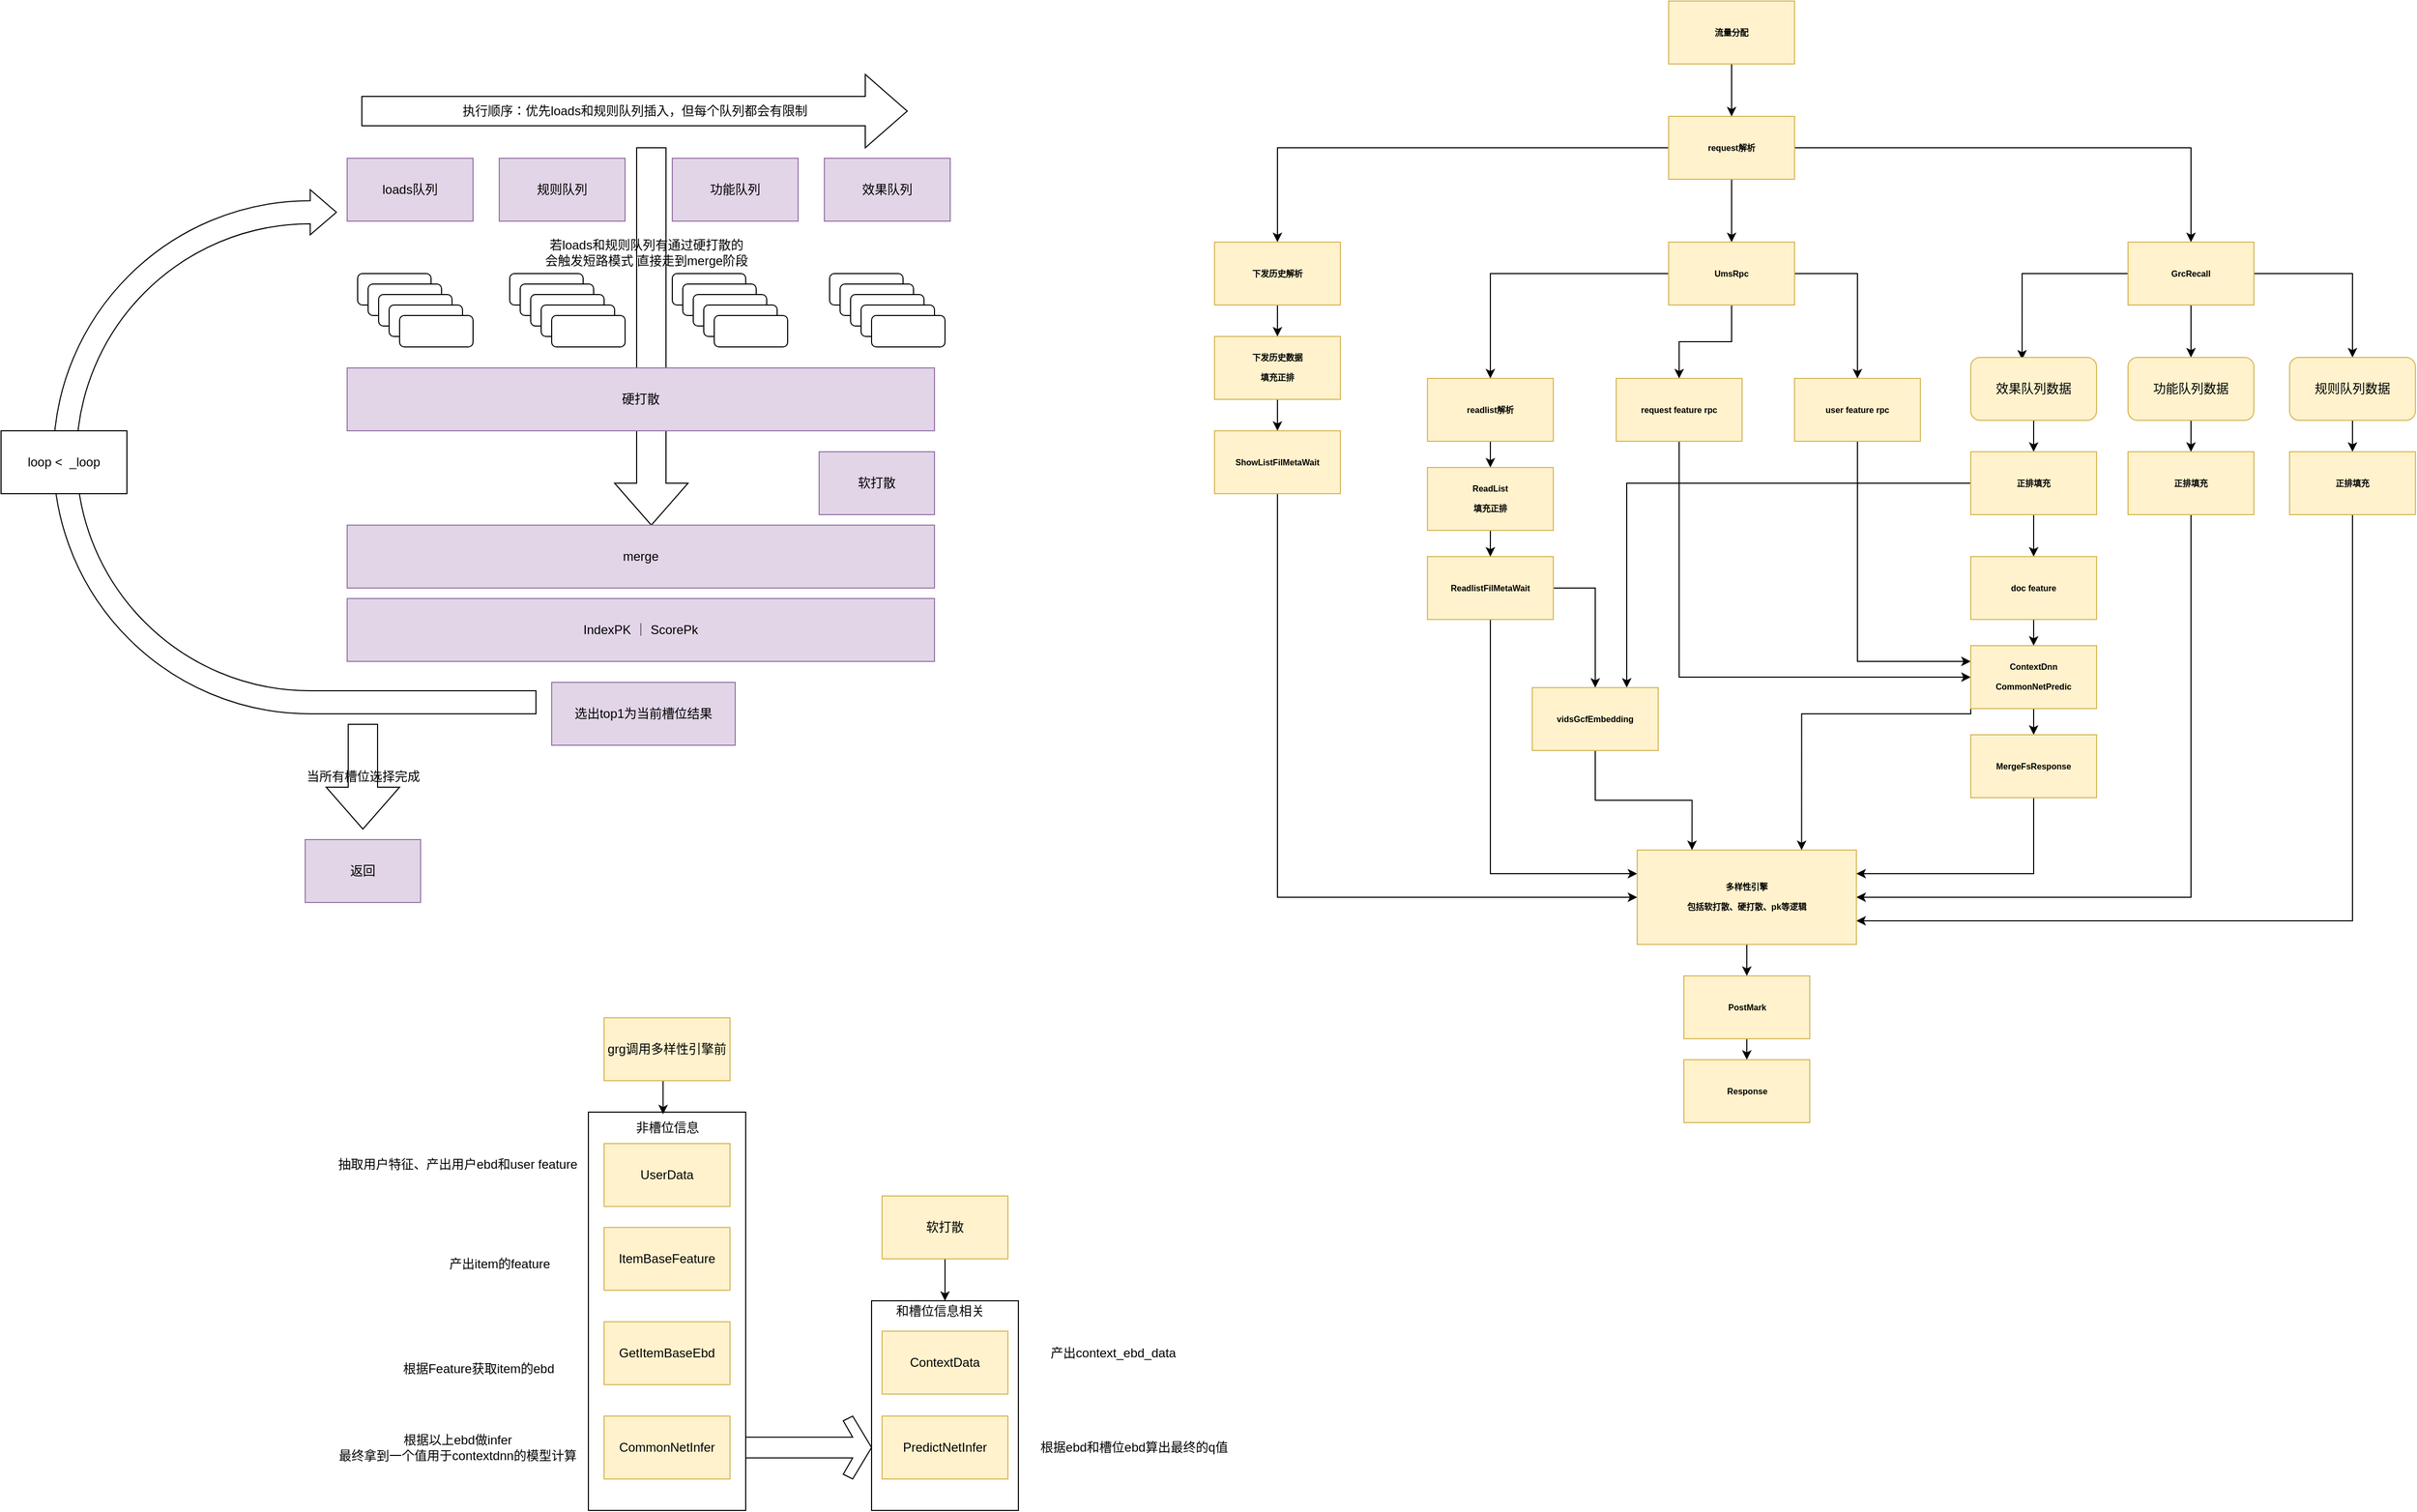<mxfile version="21.3.3" type="github">
  <diagram name="第 1 页" id="3nudzDqvDU5Y6kP5WSou">
    <mxGraphModel dx="2500" dy="2033" grid="1" gridSize="10" guides="1" tooltips="1" connect="1" arrows="1" fold="1" page="1" pageScale="1" pageWidth="827" pageHeight="1169" math="0" shadow="0">
      <root>
        <mxCell id="0" />
        <mxCell id="1" parent="0" />
        <mxCell id="iS4poByR3l4oACe20Y_C-148" value="" style="rounded=0;whiteSpace=wrap;html=1;" vertex="1" parent="1">
          <mxGeometry x="380" y="1140" width="140" height="200" as="geometry" />
        </mxCell>
        <mxCell id="iS4poByR3l4oACe20Y_C-147" value="" style="rounded=0;whiteSpace=wrap;html=1;" vertex="1" parent="1">
          <mxGeometry x="110" y="960" width="150" height="380" as="geometry" />
        </mxCell>
        <mxCell id="iS4poByR3l4oACe20Y_C-142" value="" style="html=1;shadow=0;dashed=0;align=center;verticalAlign=middle;shape=mxgraph.arrows2.arrow;dy=0.6;dx=40;direction=south;notch=0;" vertex="1" parent="1">
          <mxGeometry x="135" y="40" width="70" height="360" as="geometry" />
        </mxCell>
        <mxCell id="iS4poByR3l4oACe20Y_C-1" value="规则队列" style="rounded=0;whiteSpace=wrap;html=1;fillColor=#e1d5e7;strokeColor=#9673a6;" vertex="1" parent="1">
          <mxGeometry x="25" y="50" width="120" height="60" as="geometry" />
        </mxCell>
        <mxCell id="iS4poByR3l4oACe20Y_C-2" value="功能队列" style="rounded=0;whiteSpace=wrap;html=1;fillColor=#e1d5e7;strokeColor=#9673a6;" vertex="1" parent="1">
          <mxGeometry x="190" y="50" width="120" height="60" as="geometry" />
        </mxCell>
        <mxCell id="iS4poByR3l4oACe20Y_C-3" value="效果队列" style="rounded=0;whiteSpace=wrap;html=1;fillColor=#e1d5e7;strokeColor=#9673a6;" vertex="1" parent="1">
          <mxGeometry x="335" y="50" width="120" height="60" as="geometry" />
        </mxCell>
        <mxCell id="iS4poByR3l4oACe20Y_C-4" value="" style="rounded=1;whiteSpace=wrap;html=1;" vertex="1" parent="1">
          <mxGeometry x="35" y="160" width="70" height="30" as="geometry" />
        </mxCell>
        <mxCell id="iS4poByR3l4oACe20Y_C-5" value="" style="rounded=1;whiteSpace=wrap;html=1;" vertex="1" parent="1">
          <mxGeometry x="45" y="170" width="70" height="30" as="geometry" />
        </mxCell>
        <mxCell id="iS4poByR3l4oACe20Y_C-6" value="" style="rounded=1;whiteSpace=wrap;html=1;" vertex="1" parent="1">
          <mxGeometry x="55" y="180" width="70" height="30" as="geometry" />
        </mxCell>
        <mxCell id="iS4poByR3l4oACe20Y_C-7" value="" style="rounded=1;whiteSpace=wrap;html=1;" vertex="1" parent="1">
          <mxGeometry x="65" y="190" width="70" height="30" as="geometry" />
        </mxCell>
        <mxCell id="iS4poByR3l4oACe20Y_C-8" value="" style="rounded=1;whiteSpace=wrap;html=1;" vertex="1" parent="1">
          <mxGeometry x="75" y="200" width="70" height="30" as="geometry" />
        </mxCell>
        <mxCell id="iS4poByR3l4oACe20Y_C-14" value="" style="rounded=1;whiteSpace=wrap;html=1;" vertex="1" parent="1">
          <mxGeometry x="190" y="160" width="70" height="30" as="geometry" />
        </mxCell>
        <mxCell id="iS4poByR3l4oACe20Y_C-15" value="" style="rounded=1;whiteSpace=wrap;html=1;" vertex="1" parent="1">
          <mxGeometry x="200" y="170" width="70" height="30" as="geometry" />
        </mxCell>
        <mxCell id="iS4poByR3l4oACe20Y_C-16" value="" style="rounded=1;whiteSpace=wrap;html=1;" vertex="1" parent="1">
          <mxGeometry x="210" y="180" width="70" height="30" as="geometry" />
        </mxCell>
        <mxCell id="iS4poByR3l4oACe20Y_C-17" value="" style="rounded=1;whiteSpace=wrap;html=1;" vertex="1" parent="1">
          <mxGeometry x="220" y="190" width="70" height="30" as="geometry" />
        </mxCell>
        <mxCell id="iS4poByR3l4oACe20Y_C-18" value="" style="rounded=1;whiteSpace=wrap;html=1;" vertex="1" parent="1">
          <mxGeometry x="230" y="200" width="70" height="30" as="geometry" />
        </mxCell>
        <mxCell id="iS4poByR3l4oACe20Y_C-19" value="" style="rounded=1;whiteSpace=wrap;html=1;" vertex="1" parent="1">
          <mxGeometry x="340" y="160" width="70" height="30" as="geometry" />
        </mxCell>
        <mxCell id="iS4poByR3l4oACe20Y_C-20" value="" style="rounded=1;whiteSpace=wrap;html=1;" vertex="1" parent="1">
          <mxGeometry x="350" y="170" width="70" height="30" as="geometry" />
        </mxCell>
        <mxCell id="iS4poByR3l4oACe20Y_C-21" value="" style="rounded=1;whiteSpace=wrap;html=1;" vertex="1" parent="1">
          <mxGeometry x="360" y="180" width="70" height="30" as="geometry" />
        </mxCell>
        <mxCell id="iS4poByR3l4oACe20Y_C-22" value="" style="rounded=1;whiteSpace=wrap;html=1;" vertex="1" parent="1">
          <mxGeometry x="370" y="190" width="70" height="30" as="geometry" />
        </mxCell>
        <mxCell id="iS4poByR3l4oACe20Y_C-23" value="" style="rounded=1;whiteSpace=wrap;html=1;" vertex="1" parent="1">
          <mxGeometry x="380" y="200" width="70" height="30" as="geometry" />
        </mxCell>
        <mxCell id="iS4poByR3l4oACe20Y_C-24" value="硬打散" style="rounded=0;whiteSpace=wrap;html=1;fillColor=#e1d5e7;strokeColor=#9673a6;" vertex="1" parent="1">
          <mxGeometry x="-120" y="250" width="560" height="60" as="geometry" />
        </mxCell>
        <mxCell id="iS4poByR3l4oACe20Y_C-25" value="软打散" style="rounded=0;whiteSpace=wrap;html=1;fillColor=#e1d5e7;strokeColor=#9673a6;" vertex="1" parent="1">
          <mxGeometry x="330" y="330" width="110" height="60" as="geometry" />
        </mxCell>
        <mxCell id="iS4poByR3l4oACe20Y_C-27" value="IndexPK ｜ ScorePk" style="rounded=0;whiteSpace=wrap;html=1;fillColor=#e1d5e7;strokeColor=#9673a6;" vertex="1" parent="1">
          <mxGeometry x="-120" y="470" width="560" height="60" as="geometry" />
        </mxCell>
        <mxCell id="iS4poByR3l4oACe20Y_C-32" value="loads队列" style="rounded=0;whiteSpace=wrap;html=1;fillColor=#e1d5e7;strokeColor=#9673a6;" vertex="1" parent="1">
          <mxGeometry x="-120" y="50" width="120" height="60" as="geometry" />
        </mxCell>
        <mxCell id="iS4poByR3l4oACe20Y_C-33" value="" style="rounded=1;whiteSpace=wrap;html=1;" vertex="1" parent="1">
          <mxGeometry x="-110" y="160" width="70" height="30" as="geometry" />
        </mxCell>
        <mxCell id="iS4poByR3l4oACe20Y_C-34" value="" style="rounded=1;whiteSpace=wrap;html=1;" vertex="1" parent="1">
          <mxGeometry x="-100" y="170" width="70" height="30" as="geometry" />
        </mxCell>
        <mxCell id="iS4poByR3l4oACe20Y_C-35" value="" style="rounded=1;whiteSpace=wrap;html=1;" vertex="1" parent="1">
          <mxGeometry x="-90" y="180" width="70" height="30" as="geometry" />
        </mxCell>
        <mxCell id="iS4poByR3l4oACe20Y_C-36" value="" style="rounded=1;whiteSpace=wrap;html=1;" vertex="1" parent="1">
          <mxGeometry x="-80" y="190" width="70" height="30" as="geometry" />
        </mxCell>
        <mxCell id="iS4poByR3l4oACe20Y_C-37" value="" style="rounded=1;whiteSpace=wrap;html=1;" vertex="1" parent="1">
          <mxGeometry x="-70" y="200" width="70" height="30" as="geometry" />
        </mxCell>
        <mxCell id="iS4poByR3l4oACe20Y_C-40" value="" style="html=1;shadow=0;dashed=0;align=center;verticalAlign=middle;shape=mxgraph.arrows2.uTurnArrow;dy=11;arrowHead=43;dx2=25;" vertex="1" parent="1">
          <mxGeometry x="-400" y="80" width="460" height="500" as="geometry" />
        </mxCell>
        <mxCell id="iS4poByR3l4oACe20Y_C-41" value="选出top1为当前槽位结果" style="rounded=0;whiteSpace=wrap;html=1;fillColor=#e1d5e7;strokeColor=#9673a6;" vertex="1" parent="1">
          <mxGeometry x="75" y="550" width="175" height="60" as="geometry" />
        </mxCell>
        <mxCell id="iS4poByR3l4oACe20Y_C-43" value="loop &amp;lt;&amp;nbsp; _loop" style="whiteSpace=wrap;html=1;" vertex="1" parent="1">
          <mxGeometry x="-450" y="310" width="120" height="60" as="geometry" />
        </mxCell>
        <mxCell id="iS4poByR3l4oACe20Y_C-44" value="" style="html=1;shadow=0;dashed=0;align=center;verticalAlign=middle;shape=mxgraph.arrows2.arrow;dy=0.6;dx=40;direction=south;notch=0;" vertex="1" parent="1">
          <mxGeometry x="-140" y="590" width="70" height="100" as="geometry" />
        </mxCell>
        <mxCell id="iS4poByR3l4oACe20Y_C-45" value="当所有槽位选择完成" style="text;html=1;align=center;verticalAlign=middle;resizable=0;points=[];autosize=1;strokeColor=none;fillColor=none;" vertex="1" parent="1">
          <mxGeometry x="-170" y="625" width="130" height="30" as="geometry" />
        </mxCell>
        <mxCell id="iS4poByR3l4oACe20Y_C-47" value="返回" style="rounded=0;whiteSpace=wrap;html=1;fillColor=#e1d5e7;strokeColor=#9673a6;" vertex="1" parent="1">
          <mxGeometry x="-160" y="700" width="110" height="60" as="geometry" />
        </mxCell>
        <mxCell id="iS4poByR3l4oACe20Y_C-48" value="执行顺序：优先loads和规则队列插入，但每个队列都会有限制" style="html=1;shadow=0;dashed=0;align=center;verticalAlign=middle;shape=mxgraph.arrows2.arrow;dy=0.6;dx=40;notch=0;" vertex="1" parent="1">
          <mxGeometry x="-106" y="-30" width="520" height="70" as="geometry" />
        </mxCell>
        <mxCell id="iS4poByR3l4oACe20Y_C-60" style="edgeStyle=orthogonalEdgeStyle;rounded=0;orthogonalLoop=1;jettySize=auto;html=1;exitX=0.5;exitY=1;exitDx=0;exitDy=0;entryX=0.5;entryY=0;entryDx=0;entryDy=0;" edge="1" parent="1" source="iS4poByR3l4oACe20Y_C-50" target="iS4poByR3l4oACe20Y_C-52">
          <mxGeometry relative="1" as="geometry" />
        </mxCell>
        <mxCell id="iS4poByR3l4oACe20Y_C-63" style="edgeStyle=orthogonalEdgeStyle;rounded=0;orthogonalLoop=1;jettySize=auto;html=1;exitX=1;exitY=0.5;exitDx=0;exitDy=0;" edge="1" parent="1" source="iS4poByR3l4oACe20Y_C-50" target="iS4poByR3l4oACe20Y_C-57">
          <mxGeometry relative="1" as="geometry" />
        </mxCell>
        <mxCell id="iS4poByR3l4oACe20Y_C-64" style="edgeStyle=orthogonalEdgeStyle;rounded=0;orthogonalLoop=1;jettySize=auto;html=1;exitX=0;exitY=0.5;exitDx=0;exitDy=0;entryX=0.5;entryY=0;entryDx=0;entryDy=0;" edge="1" parent="1" source="iS4poByR3l4oACe20Y_C-50" target="iS4poByR3l4oACe20Y_C-58">
          <mxGeometry relative="1" as="geometry" />
        </mxCell>
        <mxCell id="iS4poByR3l4oACe20Y_C-50" value="&lt;h6 style=&quot;text-align:left;padding-left:0px&quot; data-slate-node=&quot;element&quot; data-indent=&quot;0&quot; data-uuid=&quot;2b19c790-ff5b-11ed-a7ac-2781f6901052&quot; data-morpho-type=&quot;heading&quot; class=&quot;mp-heading&quot;&gt;request解析&lt;/h6&gt;" style="rounded=0;whiteSpace=wrap;html=1;fillColor=#fff2cc;strokeColor=#d6b656;" vertex="1" parent="1">
          <mxGeometry x="1140" y="10" width="120" height="60" as="geometry" />
        </mxCell>
        <mxCell id="iS4poByR3l4oACe20Y_C-59" style="edgeStyle=orthogonalEdgeStyle;rounded=0;orthogonalLoop=1;jettySize=auto;html=1;exitX=0.5;exitY=1;exitDx=0;exitDy=0;entryX=0.5;entryY=0;entryDx=0;entryDy=0;" edge="1" parent="1" source="iS4poByR3l4oACe20Y_C-51" target="iS4poByR3l4oACe20Y_C-50">
          <mxGeometry relative="1" as="geometry" />
        </mxCell>
        <mxCell id="iS4poByR3l4oACe20Y_C-51" value="&lt;h6 style=&quot;text-align:left;padding-left:0px&quot; data-slate-node=&quot;element&quot; data-indent=&quot;0&quot; data-uuid=&quot;2386b150-ff5b-11ed-a7ac-2781f6901052&quot; data-morpho-type=&quot;heading&quot; class=&quot;mp-heading&quot;&gt;流量分配&lt;/h6&gt;" style="rounded=0;whiteSpace=wrap;html=1;fillColor=#fff2cc;strokeColor=#d6b656;" vertex="1" parent="1">
          <mxGeometry x="1140" y="-100" width="120" height="60" as="geometry" />
        </mxCell>
        <mxCell id="iS4poByR3l4oACe20Y_C-83" style="edgeStyle=orthogonalEdgeStyle;rounded=0;orthogonalLoop=1;jettySize=auto;html=1;exitX=0;exitY=0.5;exitDx=0;exitDy=0;entryX=0.5;entryY=0;entryDx=0;entryDy=0;" edge="1" parent="1" source="iS4poByR3l4oACe20Y_C-52" target="iS4poByR3l4oACe20Y_C-56">
          <mxGeometry relative="1" as="geometry" />
        </mxCell>
        <mxCell id="iS4poByR3l4oACe20Y_C-93" style="edgeStyle=orthogonalEdgeStyle;rounded=0;orthogonalLoop=1;jettySize=auto;html=1;exitX=0.5;exitY=1;exitDx=0;exitDy=0;entryX=0.5;entryY=0;entryDx=0;entryDy=0;" edge="1" parent="1" source="iS4poByR3l4oACe20Y_C-52" target="iS4poByR3l4oACe20Y_C-86">
          <mxGeometry relative="1" as="geometry" />
        </mxCell>
        <mxCell id="iS4poByR3l4oACe20Y_C-94" style="edgeStyle=orthogonalEdgeStyle;rounded=0;orthogonalLoop=1;jettySize=auto;html=1;exitX=1;exitY=0.5;exitDx=0;exitDy=0;entryX=0.5;entryY=0;entryDx=0;entryDy=0;" edge="1" parent="1" source="iS4poByR3l4oACe20Y_C-52" target="iS4poByR3l4oACe20Y_C-87">
          <mxGeometry relative="1" as="geometry" />
        </mxCell>
        <mxCell id="iS4poByR3l4oACe20Y_C-52" value="&lt;h6 style=&quot;text-align:left;padding-left:0px&quot; data-slate-node=&quot;element&quot; data-indent=&quot;0&quot; data-uuid=&quot;2b19c790-ff5b-11ed-a7ac-2781f6901052&quot; data-morpho-type=&quot;heading&quot; class=&quot;mp-heading&quot;&gt;&lt;/h6&gt;&lt;h6 style=&quot;text-align:left;padding-left:0px&quot; data-slate-node=&quot;element&quot; data-indent=&quot;0&quot; data-uuid=&quot;e361d5e0-ff5b-11ed-a7ac-2781f6901052&quot; data-morpho-type=&quot;heading&quot; class=&quot;mp-heading&quot;&gt;UmsRpc&lt;br&gt;&lt;/h6&gt;" style="rounded=0;whiteSpace=wrap;html=1;fillColor=#fff2cc;strokeColor=#d6b656;" vertex="1" parent="1">
          <mxGeometry x="1140" y="130" width="120" height="60" as="geometry" />
        </mxCell>
        <mxCell id="iS4poByR3l4oACe20Y_C-104" style="edgeStyle=orthogonalEdgeStyle;rounded=0;orthogonalLoop=1;jettySize=auto;html=1;exitX=0.5;exitY=1;exitDx=0;exitDy=0;entryX=0;entryY=0.25;entryDx=0;entryDy=0;" edge="1" parent="1" source="iS4poByR3l4oACe20Y_C-53" target="iS4poByR3l4oACe20Y_C-82">
          <mxGeometry relative="1" as="geometry" />
        </mxCell>
        <mxCell id="iS4poByR3l4oACe20Y_C-115" style="edgeStyle=orthogonalEdgeStyle;rounded=0;orthogonalLoop=1;jettySize=auto;html=1;exitX=1;exitY=0.5;exitDx=0;exitDy=0;entryX=0.5;entryY=0;entryDx=0;entryDy=0;" edge="1" parent="1" source="iS4poByR3l4oACe20Y_C-53" target="iS4poByR3l4oACe20Y_C-114">
          <mxGeometry relative="1" as="geometry" />
        </mxCell>
        <mxCell id="iS4poByR3l4oACe20Y_C-53" value="&lt;h6 style=&quot;text-align:left;padding-left:0px&quot; data-slate-node=&quot;element&quot; data-indent=&quot;0&quot; data-uuid=&quot;116d35a0-ff80-11ed-a7ac-2781f6901052&quot; data-morpho-type=&quot;heading&quot; class=&quot;mp-heading&quot;&gt;ReadlistFilMetaWait&lt;/h6&gt;" style="rounded=0;whiteSpace=wrap;html=1;fillColor=#fff2cc;strokeColor=#d6b656;" vertex="1" parent="1">
          <mxGeometry x="910" y="430" width="120" height="60" as="geometry" />
        </mxCell>
        <mxCell id="iS4poByR3l4oACe20Y_C-103" style="edgeStyle=orthogonalEdgeStyle;rounded=0;orthogonalLoop=1;jettySize=auto;html=1;exitX=0.5;exitY=1;exitDx=0;exitDy=0;entryX=0;entryY=0.5;entryDx=0;entryDy=0;" edge="1" parent="1" source="iS4poByR3l4oACe20Y_C-54" target="iS4poByR3l4oACe20Y_C-82">
          <mxGeometry relative="1" as="geometry" />
        </mxCell>
        <mxCell id="iS4poByR3l4oACe20Y_C-54" value="&lt;h6 style=&quot;text-align:left;padding-left:0px&quot; data-slate-node=&quot;element&quot; data-indent=&quot;0&quot; data-uuid=&quot;afd43120-ff7c-11ed-a7ac-2781f6901052&quot; data-morpho-type=&quot;heading&quot; class=&quot;mp-heading&quot;&gt;ShowListFilMetaWait&lt;/h6&gt;" style="rounded=0;whiteSpace=wrap;html=1;fillColor=#fff2cc;strokeColor=#d6b656;" vertex="1" parent="1">
          <mxGeometry x="707" y="310" width="120" height="60" as="geometry" />
        </mxCell>
        <mxCell id="iS4poByR3l4oACe20Y_C-79" style="edgeStyle=orthogonalEdgeStyle;rounded=0;orthogonalLoop=1;jettySize=auto;html=1;exitX=0.5;exitY=1;exitDx=0;exitDy=0;entryX=0.5;entryY=0;entryDx=0;entryDy=0;" edge="1" parent="1" source="iS4poByR3l4oACe20Y_C-55" target="iS4poByR3l4oACe20Y_C-54">
          <mxGeometry relative="1" as="geometry" />
        </mxCell>
        <mxCell id="iS4poByR3l4oACe20Y_C-55" value="&lt;h6 style=&quot;padding-left: 0px; line-height: 0%;&quot; data-slate-node=&quot;element&quot; data-indent=&quot;0&quot; data-uuid=&quot;075dc790-fd79-11ed-a62a-c52ae75025c6&quot; data-morpho-type=&quot;heading&quot; class=&quot;mp-heading&quot;&gt;下发历史数据&lt;/h6&gt;&lt;h6 style=&quot;padding-left: 0px; line-height: 0%;&quot; data-slate-node=&quot;element&quot; data-indent=&quot;0&quot; data-uuid=&quot;075dc790-fd79-11ed-a62a-c52ae75025c6&quot; data-morpho-type=&quot;heading&quot; class=&quot;mp-heading&quot;&gt;填充正排&lt;/h6&gt;&lt;span class=&quot;mp-morpho-clipboard-doc-data&quot; data-morpho-doc-data=&quot;{&amp;quot;token&amp;quot;:&amp;quot;eyJhbGciOiJkaXIiLCJlbmMiOiJBMjU2R0NNIiwiYXBwSWQiOjEsInVpZCI6Im1Sc1lJc1RFRV8iLCJkb2NJZCI6ImtaaXI2NjV3U2tnYXNYIn0..Us6IozfQULRL9yUE.xd9hyb-gtzFJJULyUZZtzpriyQLI-9Trj80i5WCMB-qQszTviosxvgv4Lfk9RKY0oowREMGY1_demu0QvLN7wpQs7cOI7J-S_iSwg8E-Q4AUK6pT2he8zDJ26ZjVKXB8VQxgD236RNdOAwgPH84K7OrLOMBT85veP_HtT6XDq-FIGCstgrmj0R0DN0d2v0WIha0YEANGaK_dU_C636MJDQb19w.G2XBhUZalwUB6xCOD1K9wA&amp;quot;}&quot;&gt;&lt;div style=&quot;text-align: justify;&quot;&gt;&lt;/div&gt;&lt;/span&gt;" style="rounded=0;whiteSpace=wrap;html=1;fillColor=#fff2cc;strokeColor=#d6b656;" vertex="1" parent="1">
          <mxGeometry x="707" y="220" width="120" height="60" as="geometry" />
        </mxCell>
        <mxCell id="iS4poByR3l4oACe20Y_C-84" style="edgeStyle=orthogonalEdgeStyle;rounded=0;orthogonalLoop=1;jettySize=auto;html=1;exitX=0.5;exitY=1;exitDx=0;exitDy=0;entryX=0.5;entryY=0;entryDx=0;entryDy=0;" edge="1" parent="1" source="iS4poByR3l4oACe20Y_C-56" target="iS4poByR3l4oACe20Y_C-65">
          <mxGeometry relative="1" as="geometry" />
        </mxCell>
        <mxCell id="iS4poByR3l4oACe20Y_C-56" value="&lt;h6 style=&quot;text-align:left;padding-left:0px&quot; data-slate-node=&quot;element&quot; data-indent=&quot;0&quot; data-uuid=&quot;03f8ac60-ff62-11ed-a7ac-2781f6901052&quot; data-morpho-type=&quot;heading&quot; class=&quot;mp-heading&quot;&gt;readlist解析&lt;/h6&gt;&lt;span class=&quot;mp-morpho-clipboard-doc-data&quot; data-morpho-doc-data=&quot;{&amp;quot;token&amp;quot;:&amp;quot;eyJhbGciOiJkaXIiLCJlbmMiOiJBMjU2R0NNIiwiYXBwSWQiOjEsInVpZCI6Im1Sc1lJc1RFRV8iLCJkb2NJZCI6ImtaaXI2NjV3U2tnYXNYIn0..Us6IozfQULRL9yUE.xd9hyb-gtzFJJULyUZZtzpriyQLI-9Trj80i5WCMB-qQszTviosxvgv4Lfk9RKY0oowREMGY1_demu0QvLN7wpQs7cOI7J-S_iSwg8E-Q4AUK6pT2he8zDJ26ZjVKXB8VQxgD236RNdOAwgPH84K7OrLOMBT85veP_HtT6XDq-FIGCstgrmj0R0DN0d2v0WIha0YEANGaK_dU_C636MJDQb19w.G2XBhUZalwUB6xCOD1K9wA&amp;quot;}&quot;&gt;&lt;/span&gt;" style="rounded=0;whiteSpace=wrap;html=1;fillColor=#fff2cc;strokeColor=#d6b656;" vertex="1" parent="1">
          <mxGeometry x="910" y="260" width="120" height="60" as="geometry" />
        </mxCell>
        <mxCell id="iS4poByR3l4oACe20Y_C-95" style="edgeStyle=orthogonalEdgeStyle;rounded=0;orthogonalLoop=1;jettySize=auto;html=1;exitX=0.5;exitY=1;exitDx=0;exitDy=0;entryX=0.5;entryY=0;entryDx=0;entryDy=0;" edge="1" parent="1" source="iS4poByR3l4oACe20Y_C-57" target="iS4poByR3l4oACe20Y_C-70">
          <mxGeometry relative="1" as="geometry" />
        </mxCell>
        <mxCell id="iS4poByR3l4oACe20Y_C-96" style="edgeStyle=orthogonalEdgeStyle;rounded=0;orthogonalLoop=1;jettySize=auto;html=1;exitX=0;exitY=0.5;exitDx=0;exitDy=0;entryX=0.408;entryY=0.033;entryDx=0;entryDy=0;entryPerimeter=0;" edge="1" parent="1" source="iS4poByR3l4oACe20Y_C-57" target="iS4poByR3l4oACe20Y_C-74">
          <mxGeometry relative="1" as="geometry" />
        </mxCell>
        <mxCell id="iS4poByR3l4oACe20Y_C-97" style="edgeStyle=orthogonalEdgeStyle;rounded=0;orthogonalLoop=1;jettySize=auto;html=1;exitX=1;exitY=0.5;exitDx=0;exitDy=0;entryX=0.5;entryY=0;entryDx=0;entryDy=0;" edge="1" parent="1" source="iS4poByR3l4oACe20Y_C-57" target="iS4poByR3l4oACe20Y_C-73">
          <mxGeometry relative="1" as="geometry" />
        </mxCell>
        <mxCell id="iS4poByR3l4oACe20Y_C-57" value="&lt;h6 style=&quot;text-align:left;padding-left:0px&quot; data-slate-node=&quot;element&quot; data-indent=&quot;0&quot; data-uuid=&quot;075e8ae0-fd79-11ed-a62a-c52ae75025c6&quot; data-morpho-type=&quot;heading&quot; class=&quot;mp-heading&quot;&gt;GrcRecall&lt;/h6&gt;&lt;span class=&quot;mp-morpho-clipboard-doc-data&quot; data-morpho-doc-data=&quot;{&amp;quot;token&amp;quot;:&amp;quot;eyJhbGciOiJkaXIiLCJlbmMiOiJBMjU2R0NNIiwiYXBwSWQiOjEsInVpZCI6Im1Sc1lJc1RFRV8iLCJkb2NJZCI6ImtaaXI2NjV3U2tnYXNYIn0..Us6IozfQULRL9yUE.xd9hyb-gtzFJJULyUZZtzpriyQLI-9Trj80i5WCMB-qQszTviosxvgv4Lfk9RKY0oowREMGY1_demu0QvLN7wpQs7cOI7J-S_iSwg8E-Q4AUK6pT2he8zDJ26ZjVKXB8VQxgD236RNdOAwgPH84K7OrLOMBT85veP_HtT6XDq-FIGCstgrmj0R0DN0d2v0WIha0YEANGaK_dU_C636MJDQb19w.G2XBhUZalwUB6xCOD1K9wA&amp;quot;}&quot;&gt;&lt;/span&gt;" style="rounded=0;whiteSpace=wrap;html=1;fillColor=#fff2cc;strokeColor=#d6b656;" vertex="1" parent="1">
          <mxGeometry x="1578" y="130" width="120" height="60" as="geometry" />
        </mxCell>
        <mxCell id="iS4poByR3l4oACe20Y_C-78" style="edgeStyle=orthogonalEdgeStyle;rounded=0;orthogonalLoop=1;jettySize=auto;html=1;exitX=0.5;exitY=1;exitDx=0;exitDy=0;entryX=0.5;entryY=0;entryDx=0;entryDy=0;" edge="1" parent="1" source="iS4poByR3l4oACe20Y_C-58" target="iS4poByR3l4oACe20Y_C-55">
          <mxGeometry relative="1" as="geometry" />
        </mxCell>
        <mxCell id="iS4poByR3l4oACe20Y_C-58" value="&lt;h6 style=&quot;text-align:left;padding-left:0px&quot; data-slate-node=&quot;element&quot; data-indent=&quot;0&quot; data-uuid=&quot;df9ca5a0-ff5d-11ed-a7ac-2781f6901052&quot; data-morpho-type=&quot;heading&quot; class=&quot;mp-heading&quot;&gt;下发历史解析&lt;/h6&gt;&lt;span class=&quot;mp-morpho-clipboard-doc-data&quot; data-morpho-doc-data=&quot;{&amp;quot;token&amp;quot;:&amp;quot;eyJhbGciOiJkaXIiLCJlbmMiOiJBMjU2R0NNIiwiYXBwSWQiOjEsInVpZCI6Im1Sc1lJc1RFRV8iLCJkb2NJZCI6ImtaaXI2NjV3U2tnYXNYIn0..Us6IozfQULRL9yUE.xd9hyb-gtzFJJULyUZZtzpriyQLI-9Trj80i5WCMB-qQszTviosxvgv4Lfk9RKY0oowREMGY1_demu0QvLN7wpQs7cOI7J-S_iSwg8E-Q4AUK6pT2he8zDJ26ZjVKXB8VQxgD236RNdOAwgPH84K7OrLOMBT85veP_HtT6XDq-FIGCstgrmj0R0DN0d2v0WIha0YEANGaK_dU_C636MJDQb19w.G2XBhUZalwUB6xCOD1K9wA&amp;quot;}&quot;&gt;&lt;/span&gt;" style="rounded=0;whiteSpace=wrap;html=1;fillColor=#fff2cc;strokeColor=#d6b656;" vertex="1" parent="1">
          <mxGeometry x="707" y="130" width="120" height="60" as="geometry" />
        </mxCell>
        <mxCell id="iS4poByR3l4oACe20Y_C-85" style="edgeStyle=orthogonalEdgeStyle;rounded=0;orthogonalLoop=1;jettySize=auto;html=1;exitX=0.5;exitY=1;exitDx=0;exitDy=0;entryX=0.5;entryY=0;entryDx=0;entryDy=0;" edge="1" parent="1" source="iS4poByR3l4oACe20Y_C-65" target="iS4poByR3l4oACe20Y_C-53">
          <mxGeometry relative="1" as="geometry" />
        </mxCell>
        <mxCell id="iS4poByR3l4oACe20Y_C-65" value="&lt;h6 style=&quot;border-color: var(--border-color); padding-left: 0px; line-height: 0px;&quot; data-slate-node=&quot;element&quot; data-indent=&quot;0&quot; data-uuid=&quot;075dc790-fd79-11ed-a62a-c52ae75025c6&quot; data-morpho-type=&quot;heading&quot; class=&quot;mp-heading&quot;&gt;ReadList&lt;/h6&gt;&lt;h6 style=&quot;border-color: var(--border-color); padding-left: 0px; line-height: 0px;&quot; data-slate-node=&quot;element&quot; data-indent=&quot;0&quot; data-uuid=&quot;075dc790-fd79-11ed-a62a-c52ae75025c6&quot; data-morpho-type=&quot;heading&quot; class=&quot;mp-heading&quot;&gt;填充正排&lt;/h6&gt;" style="rounded=0;whiteSpace=wrap;html=1;fillColor=#fff2cc;strokeColor=#d6b656;" vertex="1" parent="1">
          <mxGeometry x="910" y="345" width="120" height="60" as="geometry" />
        </mxCell>
        <mxCell id="iS4poByR3l4oACe20Y_C-108" style="edgeStyle=orthogonalEdgeStyle;rounded=0;orthogonalLoop=1;jettySize=auto;html=1;exitX=0.5;exitY=1;exitDx=0;exitDy=0;entryX=1;entryY=0.5;entryDx=0;entryDy=0;" edge="1" parent="1" source="iS4poByR3l4oACe20Y_C-67" target="iS4poByR3l4oACe20Y_C-82">
          <mxGeometry relative="1" as="geometry" />
        </mxCell>
        <mxCell id="iS4poByR3l4oACe20Y_C-67" value="&lt;h6 style=&quot;border-color: var(--border-color); padding-left: 0px; line-height: 0px;&quot; data-slate-node=&quot;element&quot; data-indent=&quot;0&quot; data-uuid=&quot;075dc790-fd79-11ed-a62a-c52ae75025c6&quot; data-morpho-type=&quot;heading&quot; class=&quot;mp-heading&quot;&gt;正排填充&lt;/h6&gt;&lt;span class=&quot;mp-morpho-clipboard-doc-data&quot; data-morpho-doc-data=&quot;{&amp;quot;token&amp;quot;:&amp;quot;eyJhbGciOiJkaXIiLCJlbmMiOiJBMjU2R0NNIiwiYXBwSWQiOjEsInVpZCI6Im1Sc1lJc1RFRV8iLCJkb2NJZCI6ImtaaXI2NjV3U2tnYXNYIn0..Us6IozfQULRL9yUE.xd9hyb-gtzFJJULyUZZtzpriyQLI-9Trj80i5WCMB-qQszTviosxvgv4Lfk9RKY0oowREMGY1_demu0QvLN7wpQs7cOI7J-S_iSwg8E-Q4AUK6pT2he8zDJ26ZjVKXB8VQxgD236RNdOAwgPH84K7OrLOMBT85veP_HtT6XDq-FIGCstgrmj0R0DN0d2v0WIha0YEANGaK_dU_C636MJDQb19w.G2XBhUZalwUB6xCOD1K9wA&amp;quot;}&quot;&gt;&lt;/span&gt;" style="rounded=0;whiteSpace=wrap;html=1;fillColor=#fff2cc;strokeColor=#d6b656;" vertex="1" parent="1">
          <mxGeometry x="1578" y="330" width="120" height="60" as="geometry" />
        </mxCell>
        <mxCell id="iS4poByR3l4oACe20Y_C-99" style="edgeStyle=orthogonalEdgeStyle;rounded=0;orthogonalLoop=1;jettySize=auto;html=1;exitX=0.5;exitY=1;exitDx=0;exitDy=0;entryX=0.5;entryY=0;entryDx=0;entryDy=0;" edge="1" parent="1" source="iS4poByR3l4oACe20Y_C-70" target="iS4poByR3l4oACe20Y_C-67">
          <mxGeometry relative="1" as="geometry" />
        </mxCell>
        <mxCell id="iS4poByR3l4oACe20Y_C-70" value="功能队列数据" style="rounded=1;whiteSpace=wrap;html=1;fillColor=#fff2cc;strokeColor=#d6b656;" vertex="1" parent="1">
          <mxGeometry x="1578" y="240" width="120" height="60" as="geometry" />
        </mxCell>
        <mxCell id="iS4poByR3l4oACe20Y_C-100" style="edgeStyle=orthogonalEdgeStyle;rounded=0;orthogonalLoop=1;jettySize=auto;html=1;exitX=0.5;exitY=1;exitDx=0;exitDy=0;entryX=0.5;entryY=0;entryDx=0;entryDy=0;" edge="1" parent="1" source="iS4poByR3l4oACe20Y_C-73" target="iS4poByR3l4oACe20Y_C-77">
          <mxGeometry relative="1" as="geometry" />
        </mxCell>
        <mxCell id="iS4poByR3l4oACe20Y_C-73" value="规则队列数据" style="rounded=1;whiteSpace=wrap;html=1;fillColor=#fff2cc;strokeColor=#d6b656;" vertex="1" parent="1">
          <mxGeometry x="1732" y="240" width="120" height="60" as="geometry" />
        </mxCell>
        <mxCell id="iS4poByR3l4oACe20Y_C-98" style="edgeStyle=orthogonalEdgeStyle;rounded=0;orthogonalLoop=1;jettySize=auto;html=1;exitX=0.5;exitY=1;exitDx=0;exitDy=0;entryX=0.5;entryY=0;entryDx=0;entryDy=0;" edge="1" parent="1" source="iS4poByR3l4oACe20Y_C-74" target="iS4poByR3l4oACe20Y_C-76">
          <mxGeometry relative="1" as="geometry" />
        </mxCell>
        <mxCell id="iS4poByR3l4oACe20Y_C-74" value="效果队列数据" style="rounded=1;whiteSpace=wrap;html=1;fillColor=#fff2cc;strokeColor=#d6b656;" vertex="1" parent="1">
          <mxGeometry x="1428" y="240" width="120" height="60" as="geometry" />
        </mxCell>
        <mxCell id="iS4poByR3l4oACe20Y_C-81" style="edgeStyle=orthogonalEdgeStyle;rounded=0;orthogonalLoop=1;jettySize=auto;html=1;exitX=0.5;exitY=1;exitDx=0;exitDy=0;entryX=0.5;entryY=0;entryDx=0;entryDy=0;" edge="1" parent="1" source="iS4poByR3l4oACe20Y_C-76" target="iS4poByR3l4oACe20Y_C-80">
          <mxGeometry relative="1" as="geometry" />
        </mxCell>
        <mxCell id="iS4poByR3l4oACe20Y_C-116" style="edgeStyle=orthogonalEdgeStyle;rounded=0;orthogonalLoop=1;jettySize=auto;html=1;exitX=0;exitY=0.5;exitDx=0;exitDy=0;entryX=0.75;entryY=0;entryDx=0;entryDy=0;" edge="1" parent="1" source="iS4poByR3l4oACe20Y_C-76" target="iS4poByR3l4oACe20Y_C-114">
          <mxGeometry relative="1" as="geometry">
            <Array as="points">
              <mxPoint x="1100" y="360" />
            </Array>
          </mxGeometry>
        </mxCell>
        <mxCell id="iS4poByR3l4oACe20Y_C-76" value="&lt;h6 style=&quot;border-color: var(--border-color); padding-left: 0px; line-height: 0px;&quot; data-slate-node=&quot;element&quot; data-indent=&quot;0&quot; data-uuid=&quot;075dc790-fd79-11ed-a62a-c52ae75025c6&quot; data-morpho-type=&quot;heading&quot; class=&quot;mp-heading&quot;&gt;正排填充&lt;/h6&gt;&lt;span class=&quot;mp-morpho-clipboard-doc-data&quot; data-morpho-doc-data=&quot;{&amp;quot;token&amp;quot;:&amp;quot;eyJhbGciOiJkaXIiLCJlbmMiOiJBMjU2R0NNIiwiYXBwSWQiOjEsInVpZCI6Im1Sc1lJc1RFRV8iLCJkb2NJZCI6ImtaaXI2NjV3U2tnYXNYIn0..Us6IozfQULRL9yUE.xd9hyb-gtzFJJULyUZZtzpriyQLI-9Trj80i5WCMB-qQszTviosxvgv4Lfk9RKY0oowREMGY1_demu0QvLN7wpQs7cOI7J-S_iSwg8E-Q4AUK6pT2he8zDJ26ZjVKXB8VQxgD236RNdOAwgPH84K7OrLOMBT85veP_HtT6XDq-FIGCstgrmj0R0DN0d2v0WIha0YEANGaK_dU_C636MJDQb19w.G2XBhUZalwUB6xCOD1K9wA&amp;quot;}&quot;&gt;&lt;/span&gt;" style="rounded=0;whiteSpace=wrap;html=1;fillColor=#fff2cc;strokeColor=#d6b656;" vertex="1" parent="1">
          <mxGeometry x="1428" y="330" width="120" height="60" as="geometry" />
        </mxCell>
        <mxCell id="iS4poByR3l4oACe20Y_C-106" style="edgeStyle=orthogonalEdgeStyle;rounded=0;orthogonalLoop=1;jettySize=auto;html=1;exitX=0.5;exitY=1;exitDx=0;exitDy=0;entryX=1;entryY=0.75;entryDx=0;entryDy=0;" edge="1" parent="1" source="iS4poByR3l4oACe20Y_C-77" target="iS4poByR3l4oACe20Y_C-82">
          <mxGeometry relative="1" as="geometry" />
        </mxCell>
        <mxCell id="iS4poByR3l4oACe20Y_C-77" value="&lt;h6 style=&quot;border-color: var(--border-color); padding-left: 0px; line-height: 0px;&quot; data-slate-node=&quot;element&quot; data-indent=&quot;0&quot; data-uuid=&quot;075dc790-fd79-11ed-a62a-c52ae75025c6&quot; data-morpho-type=&quot;heading&quot; class=&quot;mp-heading&quot;&gt;正排填充&lt;/h6&gt;&lt;span class=&quot;mp-morpho-clipboard-doc-data&quot; data-morpho-doc-data=&quot;{&amp;quot;token&amp;quot;:&amp;quot;eyJhbGciOiJkaXIiLCJlbmMiOiJBMjU2R0NNIiwiYXBwSWQiOjEsInVpZCI6Im1Sc1lJc1RFRV8iLCJkb2NJZCI6ImtaaXI2NjV3U2tnYXNYIn0..Us6IozfQULRL9yUE.xd9hyb-gtzFJJULyUZZtzpriyQLI-9Trj80i5WCMB-qQszTviosxvgv4Lfk9RKY0oowREMGY1_demu0QvLN7wpQs7cOI7J-S_iSwg8E-Q4AUK6pT2he8zDJ26ZjVKXB8VQxgD236RNdOAwgPH84K7OrLOMBT85veP_HtT6XDq-FIGCstgrmj0R0DN0d2v0WIha0YEANGaK_dU_C636MJDQb19w.G2XBhUZalwUB6xCOD1K9wA&amp;quot;}&quot;&gt;&lt;/span&gt;" style="rounded=0;whiteSpace=wrap;html=1;fillColor=#fff2cc;strokeColor=#d6b656;" vertex="1" parent="1">
          <mxGeometry x="1732" y="330" width="120" height="60" as="geometry" />
        </mxCell>
        <mxCell id="iS4poByR3l4oACe20Y_C-135" style="edgeStyle=orthogonalEdgeStyle;rounded=0;orthogonalLoop=1;jettySize=auto;html=1;exitX=0.5;exitY=1;exitDx=0;exitDy=0;entryX=0.5;entryY=0;entryDx=0;entryDy=0;" edge="1" parent="1" source="iS4poByR3l4oACe20Y_C-80" target="iS4poByR3l4oACe20Y_C-88">
          <mxGeometry relative="1" as="geometry" />
        </mxCell>
        <mxCell id="iS4poByR3l4oACe20Y_C-80" value="&lt;h6 style=&quot;text-align:left;padding-left:0px&quot; data-slate-node=&quot;element&quot; data-indent=&quot;0&quot; data-uuid=&quot;03f8ac60-ff62-11ed-a7ac-2781f6901052&quot; data-morpho-type=&quot;heading&quot; class=&quot;mp-heading&quot;&gt;doc feature&lt;/h6&gt;&lt;span class=&quot;mp-morpho-clipboard-doc-data&quot; data-morpho-doc-data=&quot;{&amp;quot;token&amp;quot;:&amp;quot;eyJhbGciOiJkaXIiLCJlbmMiOiJBMjU2R0NNIiwiYXBwSWQiOjEsInVpZCI6Im1Sc1lJc1RFRV8iLCJkb2NJZCI6ImtaaXI2NjV3U2tnYXNYIn0..Us6IozfQULRL9yUE.xd9hyb-gtzFJJULyUZZtzpriyQLI-9Trj80i5WCMB-qQszTviosxvgv4Lfk9RKY0oowREMGY1_demu0QvLN7wpQs7cOI7J-S_iSwg8E-Q4AUK6pT2he8zDJ26ZjVKXB8VQxgD236RNdOAwgPH84K7OrLOMBT85veP_HtT6XDq-FIGCstgrmj0R0DN0d2v0WIha0YEANGaK_dU_C636MJDQb19w.G2XBhUZalwUB6xCOD1K9wA&amp;quot;}&quot;&gt;&lt;/span&gt;" style="rounded=0;whiteSpace=wrap;html=1;fillColor=#fff2cc;strokeColor=#d6b656;" vertex="1" parent="1">
          <mxGeometry x="1428" y="430" width="120" height="60" as="geometry" />
        </mxCell>
        <mxCell id="iS4poByR3l4oACe20Y_C-112" style="edgeStyle=orthogonalEdgeStyle;rounded=0;orthogonalLoop=1;jettySize=auto;html=1;exitX=0.5;exitY=1;exitDx=0;exitDy=0;entryX=0.5;entryY=0;entryDx=0;entryDy=0;" edge="1" parent="1" source="iS4poByR3l4oACe20Y_C-82" target="iS4poByR3l4oACe20Y_C-110">
          <mxGeometry relative="1" as="geometry" />
        </mxCell>
        <mxCell id="iS4poByR3l4oACe20Y_C-82" value="&lt;h6 style=&quot;padding-left: 0px; line-height: 0%;&quot; data-slate-node=&quot;element&quot; data-indent=&quot;0&quot; data-uuid=&quot;116d35a0-ff80-11ed-a7ac-2781f6901052&quot; data-morpho-type=&quot;heading&quot; class=&quot;mp-heading&quot;&gt;多样性引擎&lt;/h6&gt;&lt;h6 style=&quot;padding-left: 0px; line-height: 0%;&quot; data-slate-node=&quot;element&quot; data-indent=&quot;0&quot; data-uuid=&quot;116d35a0-ff80-11ed-a7ac-2781f6901052&quot; data-morpho-type=&quot;heading&quot; class=&quot;mp-heading&quot;&gt;包括软打散、硬打散、pk等逻辑&lt;/h6&gt;" style="rounded=0;whiteSpace=wrap;html=1;fillColor=#fff2cc;strokeColor=#d6b656;align=center;" vertex="1" parent="1">
          <mxGeometry x="1110" y="710" width="209" height="90" as="geometry" />
        </mxCell>
        <mxCell id="iS4poByR3l4oACe20Y_C-90" style="edgeStyle=orthogonalEdgeStyle;rounded=0;orthogonalLoop=1;jettySize=auto;html=1;exitX=0.5;exitY=1;exitDx=0;exitDy=0;entryX=0;entryY=0.5;entryDx=0;entryDy=0;" edge="1" parent="1" source="iS4poByR3l4oACe20Y_C-86" target="iS4poByR3l4oACe20Y_C-88">
          <mxGeometry relative="1" as="geometry" />
        </mxCell>
        <mxCell id="iS4poByR3l4oACe20Y_C-86" value="&lt;h6 style=&quot;text-align:left;padding-left:0px&quot; data-slate-node=&quot;element&quot; data-indent=&quot;0&quot; data-uuid=&quot;03f8ac60-ff62-11ed-a7ac-2781f6901052&quot; data-morpho-type=&quot;heading&quot; class=&quot;mp-heading&quot;&gt;request feature rpc&lt;/h6&gt;&lt;span class=&quot;mp-morpho-clipboard-doc-data&quot; data-morpho-doc-data=&quot;{&amp;quot;token&amp;quot;:&amp;quot;eyJhbGciOiJkaXIiLCJlbmMiOiJBMjU2R0NNIiwiYXBwSWQiOjEsInVpZCI6Im1Sc1lJc1RFRV8iLCJkb2NJZCI6ImtaaXI2NjV3U2tnYXNYIn0..Us6IozfQULRL9yUE.xd9hyb-gtzFJJULyUZZtzpriyQLI-9Trj80i5WCMB-qQszTviosxvgv4Lfk9RKY0oowREMGY1_demu0QvLN7wpQs7cOI7J-S_iSwg8E-Q4AUK6pT2he8zDJ26ZjVKXB8VQxgD236RNdOAwgPH84K7OrLOMBT85veP_HtT6XDq-FIGCstgrmj0R0DN0d2v0WIha0YEANGaK_dU_C636MJDQb19w.G2XBhUZalwUB6xCOD1K9wA&amp;quot;}&quot;&gt;&lt;/span&gt;" style="rounded=0;whiteSpace=wrap;html=1;fillColor=#fff2cc;strokeColor=#d6b656;" vertex="1" parent="1">
          <mxGeometry x="1090" y="260" width="120" height="60" as="geometry" />
        </mxCell>
        <mxCell id="iS4poByR3l4oACe20Y_C-134" style="edgeStyle=orthogonalEdgeStyle;rounded=0;orthogonalLoop=1;jettySize=auto;html=1;exitX=0.5;exitY=1;exitDx=0;exitDy=0;entryX=0;entryY=0.25;entryDx=0;entryDy=0;" edge="1" parent="1" source="iS4poByR3l4oACe20Y_C-87" target="iS4poByR3l4oACe20Y_C-88">
          <mxGeometry relative="1" as="geometry" />
        </mxCell>
        <mxCell id="iS4poByR3l4oACe20Y_C-87" value="&lt;h6 style=&quot;text-align:left;padding-left:0px&quot; data-slate-node=&quot;element&quot; data-indent=&quot;0&quot; data-uuid=&quot;03f8ac60-ff62-11ed-a7ac-2781f6901052&quot; data-morpho-type=&quot;heading&quot; class=&quot;mp-heading&quot;&gt;user feature rpc&lt;/h6&gt;&lt;span class=&quot;mp-morpho-clipboard-doc-data&quot; data-morpho-doc-data=&quot;{&amp;quot;token&amp;quot;:&amp;quot;eyJhbGciOiJkaXIiLCJlbmMiOiJBMjU2R0NNIiwiYXBwSWQiOjEsInVpZCI6Im1Sc1lJc1RFRV8iLCJkb2NJZCI6ImtaaXI2NjV3U2tnYXNYIn0..Us6IozfQULRL9yUE.xd9hyb-gtzFJJULyUZZtzpriyQLI-9Trj80i5WCMB-qQszTviosxvgv4Lfk9RKY0oowREMGY1_demu0QvLN7wpQs7cOI7J-S_iSwg8E-Q4AUK6pT2he8zDJ26ZjVKXB8VQxgD236RNdOAwgPH84K7OrLOMBT85veP_HtT6XDq-FIGCstgrmj0R0DN0d2v0WIha0YEANGaK_dU_C636MJDQb19w.G2XBhUZalwUB6xCOD1K9wA&amp;quot;}&quot;&gt;&lt;/span&gt;" style="rounded=0;whiteSpace=wrap;html=1;fillColor=#fff2cc;strokeColor=#d6b656;" vertex="1" parent="1">
          <mxGeometry x="1260" y="260" width="120" height="60" as="geometry" />
        </mxCell>
        <mxCell id="iS4poByR3l4oACe20Y_C-137" style="edgeStyle=orthogonalEdgeStyle;rounded=0;orthogonalLoop=1;jettySize=auto;html=1;exitX=0.5;exitY=1;exitDx=0;exitDy=0;entryX=0.5;entryY=0;entryDx=0;entryDy=0;" edge="1" parent="1" source="iS4poByR3l4oACe20Y_C-88" target="iS4poByR3l4oACe20Y_C-101">
          <mxGeometry relative="1" as="geometry" />
        </mxCell>
        <mxCell id="iS4poByR3l4oACe20Y_C-138" style="edgeStyle=orthogonalEdgeStyle;rounded=0;orthogonalLoop=1;jettySize=auto;html=1;exitX=0;exitY=0.75;exitDx=0;exitDy=0;entryX=0.75;entryY=0;entryDx=0;entryDy=0;" edge="1" parent="1" source="iS4poByR3l4oACe20Y_C-88" target="iS4poByR3l4oACe20Y_C-82">
          <mxGeometry relative="1" as="geometry">
            <Array as="points">
              <mxPoint x="1428" y="580" />
              <mxPoint x="1267" y="580" />
            </Array>
          </mxGeometry>
        </mxCell>
        <mxCell id="iS4poByR3l4oACe20Y_C-88" value="&lt;h6 style=&quot;text-align:left;padding-left:0px&quot; data-slate-node=&quot;element&quot; data-indent=&quot;0&quot; data-uuid=&quot;03f8ac60-ff62-11ed-a7ac-2781f6901052&quot; data-morpho-type=&quot;heading&quot; class=&quot;mp-heading&quot;&gt;&lt;/h6&gt;&lt;h6 style=&quot;padding-left: 0px; line-height: 0%;&quot; data-slate-node=&quot;element&quot; data-indent=&quot;0&quot; data-uuid=&quot;075d0440-fd79-11ed-a62a-c52ae75025c6&quot; data-morpho-type=&quot;heading&quot; class=&quot;mp-heading&quot;&gt;ContextDnn&lt;/h6&gt;&lt;h6 style=&quot;padding-left: 0px; line-height: 0%;&quot; data-slate-node=&quot;element&quot; data-indent=&quot;0&quot; data-uuid=&quot;075d0440-fd79-11ed-a62a-c52ae75025c6&quot; data-morpho-type=&quot;heading&quot; class=&quot;mp-heading&quot;&gt;CommonNetPredic&lt;/h6&gt;&lt;span class=&quot;mp-morpho-clipboard-doc-data&quot; data-morpho-doc-data=&quot;{&amp;quot;token&amp;quot;:&amp;quot;eyJhbGciOiJkaXIiLCJlbmMiOiJBMjU2R0NNIiwiYXBwSWQiOjEsInVpZCI6Im1Sc1lJc1RFRV8iLCJkb2NJZCI6ImtaaXI2NjV3U2tnYXNYIn0..Us6IozfQULRL9yUE.xd9hyb-gtzFJJULyUZZtzpriyQLI-9Trj80i5WCMB-qQszTviosxvgv4Lfk9RKY0oowREMGY1_demu0QvLN7wpQs7cOI7J-S_iSwg8E-Q4AUK6pT2he8zDJ26ZjVKXB8VQxgD236RNdOAwgPH84K7OrLOMBT85veP_HtT6XDq-FIGCstgrmj0R0DN0d2v0WIha0YEANGaK_dU_C636MJDQb19w.G2XBhUZalwUB6xCOD1K9wA&amp;quot;}&quot;&gt;&lt;/span&gt;" style="rounded=0;whiteSpace=wrap;html=1;fillColor=#fff2cc;strokeColor=#d6b656;" vertex="1" parent="1">
          <mxGeometry x="1428" y="515" width="120" height="60" as="geometry" />
        </mxCell>
        <mxCell id="iS4poByR3l4oACe20Y_C-139" style="edgeStyle=orthogonalEdgeStyle;rounded=0;orthogonalLoop=1;jettySize=auto;html=1;exitX=0.5;exitY=1;exitDx=0;exitDy=0;entryX=1;entryY=0.25;entryDx=0;entryDy=0;" edge="1" parent="1" source="iS4poByR3l4oACe20Y_C-101" target="iS4poByR3l4oACe20Y_C-82">
          <mxGeometry relative="1" as="geometry" />
        </mxCell>
        <mxCell id="iS4poByR3l4oACe20Y_C-101" value="&lt;h6 style=&quot;text-align:left;padding-left:0px&quot; data-slate-node=&quot;element&quot; data-indent=&quot;0&quot; data-uuid=&quot;03f8ac60-ff62-11ed-a7ac-2781f6901052&quot; data-morpho-type=&quot;heading&quot; class=&quot;mp-heading&quot;&gt;&lt;/h6&gt;&lt;h6 style=&quot;padding-left: 0px; line-height: 0%;&quot; data-slate-node=&quot;element&quot; data-indent=&quot;0&quot; data-uuid=&quot;075d0440-fd79-11ed-a62a-c52ae75025c6&quot; data-morpho-type=&quot;heading&quot; class=&quot;mp-heading&quot;&gt;&lt;/h6&gt;&lt;h6 style=&quot;text-align:left;padding-left:0px&quot; data-slate-node=&quot;element&quot; data-indent=&quot;0&quot; data-uuid=&quot;075c8f10-fd79-11ed-a62a-c52ae75025c6&quot; data-morpho-type=&quot;heading&quot; class=&quot;mp-heading&quot;&gt;MergeFsResponse&lt;/h6&gt;&lt;span class=&quot;mp-morpho-clipboard-doc-data&quot; data-morpho-doc-data=&quot;{&amp;quot;token&amp;quot;:&amp;quot;eyJhbGciOiJkaXIiLCJlbmMiOiJBMjU2R0NNIiwiYXBwSWQiOjEsInVpZCI6Im1Sc1lJc1RFRV8iLCJkb2NJZCI6ImtaaXI2NjV3U2tnYXNYIn0..Us6IozfQULRL9yUE.xd9hyb-gtzFJJULyUZZtzpriyQLI-9Trj80i5WCMB-qQszTviosxvgv4Lfk9RKY0oowREMGY1_demu0QvLN7wpQs7cOI7J-S_iSwg8E-Q4AUK6pT2he8zDJ26ZjVKXB8VQxgD236RNdOAwgPH84K7OrLOMBT85veP_HtT6XDq-FIGCstgrmj0R0DN0d2v0WIha0YEANGaK_dU_C636MJDQb19w.G2XBhUZalwUB6xCOD1K9wA&amp;quot;}&quot;&gt;&lt;/span&gt;" style="rounded=0;whiteSpace=wrap;html=1;fillColor=#fff2cc;strokeColor=#d6b656;" vertex="1" parent="1">
          <mxGeometry x="1428" y="600" width="120" height="60" as="geometry" />
        </mxCell>
        <mxCell id="iS4poByR3l4oACe20Y_C-113" style="edgeStyle=orthogonalEdgeStyle;rounded=0;orthogonalLoop=1;jettySize=auto;html=1;exitX=0.5;exitY=1;exitDx=0;exitDy=0;entryX=0.5;entryY=0;entryDx=0;entryDy=0;" edge="1" parent="1" source="iS4poByR3l4oACe20Y_C-110" target="iS4poByR3l4oACe20Y_C-111">
          <mxGeometry relative="1" as="geometry" />
        </mxCell>
        <mxCell id="iS4poByR3l4oACe20Y_C-110" value="&lt;h6 style=&quot;text-align:left;padding-left:0px&quot; data-slate-node=&quot;element&quot; data-indent=&quot;0&quot; data-uuid=&quot;03f8ac60-ff62-11ed-a7ac-2781f6901052&quot; data-morpho-type=&quot;heading&quot; class=&quot;mp-heading&quot;&gt;&lt;/h6&gt;&lt;h6 style=&quot;padding-left: 0px; line-height: 0%;&quot; data-slate-node=&quot;element&quot; data-indent=&quot;0&quot; data-uuid=&quot;075d0440-fd79-11ed-a62a-c52ae75025c6&quot; data-morpho-type=&quot;heading&quot; class=&quot;mp-heading&quot;&gt;&lt;/h6&gt;&lt;h6 style=&quot;text-align:left;padding-left:0px&quot; data-slate-node=&quot;element&quot; data-indent=&quot;0&quot; data-uuid=&quot;075c8f10-fd79-11ed-a62a-c52ae75025c6&quot; data-morpho-type=&quot;heading&quot; class=&quot;mp-heading&quot;&gt;&lt;/h6&gt;&lt;h6 style=&quot;text-align:left;padding-left:0px&quot; data-slate-node=&quot;element&quot; data-indent=&quot;0&quot; data-uuid=&quot;075b7da0-fd79-11ed-a62a-c52ae75025c6&quot; data-morpho-type=&quot;heading&quot; class=&quot;mp-heading&quot;&gt;PostMark&lt;/h6&gt;&lt;span class=&quot;mp-morpho-clipboard-doc-data&quot; data-morpho-doc-data=&quot;{&amp;quot;token&amp;quot;:&amp;quot;eyJhbGciOiJkaXIiLCJlbmMiOiJBMjU2R0NNIiwiYXBwSWQiOjEsInVpZCI6Im1Sc1lJc1RFRV8iLCJkb2NJZCI6ImtaaXI2NjV3U2tnYXNYIn0..Us6IozfQULRL9yUE.xd9hyb-gtzFJJULyUZZtzpriyQLI-9Trj80i5WCMB-qQszTviosxvgv4Lfk9RKY0oowREMGY1_demu0QvLN7wpQs7cOI7J-S_iSwg8E-Q4AUK6pT2he8zDJ26ZjVKXB8VQxgD236RNdOAwgPH84K7OrLOMBT85veP_HtT6XDq-FIGCstgrmj0R0DN0d2v0WIha0YEANGaK_dU_C636MJDQb19w.G2XBhUZalwUB6xCOD1K9wA&amp;quot;}&quot;&gt;&lt;/span&gt;" style="rounded=0;whiteSpace=wrap;html=1;fillColor=#fff2cc;strokeColor=#d6b656;" vertex="1" parent="1">
          <mxGeometry x="1154.5" y="830" width="120" height="60" as="geometry" />
        </mxCell>
        <mxCell id="iS4poByR3l4oACe20Y_C-111" value="&lt;h6 style=&quot;text-align:left;padding-left:0px&quot; data-slate-node=&quot;element&quot; data-indent=&quot;0&quot; data-uuid=&quot;03f8ac60-ff62-11ed-a7ac-2781f6901052&quot; data-morpho-type=&quot;heading&quot; class=&quot;mp-heading&quot;&gt;&lt;/h6&gt;&lt;h6 style=&quot;padding-left: 0px; line-height: 0%;&quot; data-slate-node=&quot;element&quot; data-indent=&quot;0&quot; data-uuid=&quot;075d0440-fd79-11ed-a62a-c52ae75025c6&quot; data-morpho-type=&quot;heading&quot; class=&quot;mp-heading&quot;&gt;&lt;/h6&gt;&lt;h6 style=&quot;text-align:left;padding-left:0px&quot; data-slate-node=&quot;element&quot; data-indent=&quot;0&quot; data-uuid=&quot;075c8f10-fd79-11ed-a62a-c52ae75025c6&quot; data-morpho-type=&quot;heading&quot; class=&quot;mp-heading&quot;&gt;&lt;/h6&gt;&lt;h6 style=&quot;text-align:left;padding-left:0px&quot; data-slate-node=&quot;element&quot; data-indent=&quot;0&quot; data-uuid=&quot;075b7da0-fd79-11ed-a62a-c52ae75025c6&quot; data-morpho-type=&quot;heading&quot; class=&quot;mp-heading&quot;&gt;Response&lt;/h6&gt;&lt;span class=&quot;mp-morpho-clipboard-doc-data&quot; data-morpho-doc-data=&quot;{&amp;quot;token&amp;quot;:&amp;quot;eyJhbGciOiJkaXIiLCJlbmMiOiJBMjU2R0NNIiwiYXBwSWQiOjEsInVpZCI6Im1Sc1lJc1RFRV8iLCJkb2NJZCI6ImtaaXI2NjV3U2tnYXNYIn0..Us6IozfQULRL9yUE.xd9hyb-gtzFJJULyUZZtzpriyQLI-9Trj80i5WCMB-qQszTviosxvgv4Lfk9RKY0oowREMGY1_demu0QvLN7wpQs7cOI7J-S_iSwg8E-Q4AUK6pT2he8zDJ26ZjVKXB8VQxgD236RNdOAwgPH84K7OrLOMBT85veP_HtT6XDq-FIGCstgrmj0R0DN0d2v0WIha0YEANGaK_dU_C636MJDQb19w.G2XBhUZalwUB6xCOD1K9wA&amp;quot;}&quot;&gt;&lt;/span&gt;" style="rounded=0;whiteSpace=wrap;html=1;fillColor=#fff2cc;strokeColor=#d6b656;" vertex="1" parent="1">
          <mxGeometry x="1154.5" y="910" width="120" height="60" as="geometry" />
        </mxCell>
        <mxCell id="iS4poByR3l4oACe20Y_C-117" style="edgeStyle=orthogonalEdgeStyle;rounded=0;orthogonalLoop=1;jettySize=auto;html=1;exitX=0.5;exitY=1;exitDx=0;exitDy=0;entryX=0.25;entryY=0;entryDx=0;entryDy=0;" edge="1" parent="1" source="iS4poByR3l4oACe20Y_C-114" target="iS4poByR3l4oACe20Y_C-82">
          <mxGeometry relative="1" as="geometry" />
        </mxCell>
        <mxCell id="iS4poByR3l4oACe20Y_C-114" value="&lt;h6 style=&quot;text-align:left;padding-left:0px&quot; data-slate-node=&quot;element&quot; data-indent=&quot;0&quot; data-uuid=&quot;03f8ac60-ff62-11ed-a7ac-2781f6901052&quot; data-morpho-type=&quot;heading&quot; class=&quot;mp-heading&quot;&gt;vidsGcfEmbedding&lt;/h6&gt;&lt;span class=&quot;mp-morpho-clipboard-doc-data&quot; data-morpho-doc-data=&quot;{&amp;quot;token&amp;quot;:&amp;quot;eyJhbGciOiJkaXIiLCJlbmMiOiJBMjU2R0NNIiwiYXBwSWQiOjEsInVpZCI6Im1Sc1lJc1RFRV8iLCJkb2NJZCI6ImtaaXI2NjV3U2tnYXNYIn0..Us6IozfQULRL9yUE.xd9hyb-gtzFJJULyUZZtzpriyQLI-9Trj80i5WCMB-qQszTviosxvgv4Lfk9RKY0oowREMGY1_demu0QvLN7wpQs7cOI7J-S_iSwg8E-Q4AUK6pT2he8zDJ26ZjVKXB8VQxgD236RNdOAwgPH84K7OrLOMBT85veP_HtT6XDq-FIGCstgrmj0R0DN0d2v0WIha0YEANGaK_dU_C636MJDQb19w.G2XBhUZalwUB6xCOD1K9wA&amp;quot;}&quot;&gt;&lt;/span&gt;" style="rounded=0;whiteSpace=wrap;html=1;fillColor=#fff2cc;strokeColor=#d6b656;" vertex="1" parent="1">
          <mxGeometry x="1010" y="555" width="120" height="60" as="geometry" />
        </mxCell>
        <mxCell id="iS4poByR3l4oACe20Y_C-118" value="PredictNetInfer" style="rounded=0;whiteSpace=wrap;html=1;fillColor=#fff2cc;strokeColor=#d6b656;" vertex="1" parent="1">
          <mxGeometry x="390" y="1250" width="120" height="60" as="geometry" />
        </mxCell>
        <mxCell id="iS4poByR3l4oACe20Y_C-119" value="ContextData" style="rounded=0;whiteSpace=wrap;html=1;fillColor=#fff2cc;strokeColor=#d6b656;" vertex="1" parent="1">
          <mxGeometry x="390" y="1169" width="120" height="60" as="geometry" />
        </mxCell>
        <mxCell id="iS4poByR3l4oACe20Y_C-120" value="CommonNetInfer" style="rounded=0;whiteSpace=wrap;html=1;fillColor=#fff2cc;strokeColor=#d6b656;" vertex="1" parent="1">
          <mxGeometry x="125" y="1250" width="120" height="60" as="geometry" />
        </mxCell>
        <mxCell id="iS4poByR3l4oACe20Y_C-121" value="GetItemBaseEbd" style="rounded=0;whiteSpace=wrap;html=1;fillColor=#fff2cc;strokeColor=#d6b656;" vertex="1" parent="1">
          <mxGeometry x="125" y="1160" width="120" height="60" as="geometry" />
        </mxCell>
        <mxCell id="iS4poByR3l4oACe20Y_C-122" value="ItemBaseFeature" style="rounded=0;whiteSpace=wrap;html=1;fillColor=#fff2cc;strokeColor=#d6b656;" vertex="1" parent="1">
          <mxGeometry x="125" y="1070" width="120" height="60" as="geometry" />
        </mxCell>
        <mxCell id="iS4poByR3l4oACe20Y_C-123" value="UserData" style="rounded=0;whiteSpace=wrap;html=1;fillColor=#fff2cc;strokeColor=#d6b656;" vertex="1" parent="1">
          <mxGeometry x="125" y="990" width="120" height="60" as="geometry" />
        </mxCell>
        <mxCell id="iS4poByR3l4oACe20Y_C-124" value="抽取用户特征、产出用户ebd和user feature" style="text;html=1;align=center;verticalAlign=middle;resizable=0;points=[];autosize=1;strokeColor=none;fillColor=none;" vertex="1" parent="1">
          <mxGeometry x="-140" y="995" width="250" height="30" as="geometry" />
        </mxCell>
        <mxCell id="iS4poByR3l4oACe20Y_C-125" value="产出item的feature" style="text;html=1;align=center;verticalAlign=middle;resizable=0;points=[];autosize=1;strokeColor=none;fillColor=none;" vertex="1" parent="1">
          <mxGeometry x="-35" y="1090" width="120" height="30" as="geometry" />
        </mxCell>
        <mxCell id="iS4poByR3l4oACe20Y_C-126" value="根据Feature获取item的ebd" style="text;html=1;align=center;verticalAlign=middle;resizable=0;points=[];autosize=1;strokeColor=none;fillColor=none;" vertex="1" parent="1">
          <mxGeometry x="-80" y="1190" width="170" height="30" as="geometry" />
        </mxCell>
        <mxCell id="iS4poByR3l4oACe20Y_C-127" value="根据以上ebd做infer&lt;br&gt;最终拿到一个值用于contextdnn的模型计算" style="text;html=1;align=center;verticalAlign=middle;resizable=0;points=[];autosize=1;strokeColor=none;fillColor=none;" vertex="1" parent="1">
          <mxGeometry x="-140" y="1260" width="250" height="40" as="geometry" />
        </mxCell>
        <mxCell id="iS4poByR3l4oACe20Y_C-128" value="产出context_ebd_data" style="text;html=1;align=center;verticalAlign=middle;resizable=0;points=[];autosize=1;strokeColor=none;fillColor=none;" vertex="1" parent="1">
          <mxGeometry x="540" y="1175" width="140" height="30" as="geometry" />
        </mxCell>
        <mxCell id="iS4poByR3l4oACe20Y_C-129" value="根据ebd和槽位ebd算出最终的q值" style="text;html=1;align=center;verticalAlign=middle;resizable=0;points=[];autosize=1;strokeColor=none;fillColor=none;" vertex="1" parent="1">
          <mxGeometry x="530" y="1265" width="200" height="30" as="geometry" />
        </mxCell>
        <mxCell id="iS4poByR3l4oACe20Y_C-133" value="" style="html=1;shadow=0;dashed=0;align=center;verticalAlign=middle;shape=mxgraph.arrows2.sharpArrow2;dy1=0.67;dx1=18;dx2=18;dy3=0.15;dx3=27;notch=0;" vertex="1" parent="1">
          <mxGeometry x="260" y="1250" width="120" height="60" as="geometry" />
        </mxCell>
        <mxCell id="iS4poByR3l4oACe20Y_C-140" value="merge" style="rounded=0;whiteSpace=wrap;html=1;fillColor=#e1d5e7;strokeColor=#9673a6;" vertex="1" parent="1">
          <mxGeometry x="-120" y="400" width="560" height="60" as="geometry" />
        </mxCell>
        <mxCell id="iS4poByR3l4oACe20Y_C-145" value="若loads和规则队列有通过硬打散的&lt;br&gt;会触发短路模式 直接走到merge阶段" style="text;html=1;align=center;verticalAlign=middle;resizable=0;points=[];autosize=1;strokeColor=none;fillColor=none;" vertex="1" parent="1">
          <mxGeometry x="55" y="120" width="220" height="40" as="geometry" />
        </mxCell>
        <mxCell id="iS4poByR3l4oACe20Y_C-149" value="非槽位信息" style="text;html=1;align=center;verticalAlign=middle;resizable=0;points=[];autosize=1;strokeColor=none;fillColor=none;" vertex="1" parent="1">
          <mxGeometry x="145" y="960" width="80" height="30" as="geometry" />
        </mxCell>
        <mxCell id="iS4poByR3l4oACe20Y_C-150" value="和槽位信息相关" style="text;html=1;align=center;verticalAlign=middle;resizable=0;points=[];autosize=1;strokeColor=none;fillColor=none;" vertex="1" parent="1">
          <mxGeometry x="390" y="1135" width="110" height="30" as="geometry" />
        </mxCell>
        <mxCell id="iS4poByR3l4oACe20Y_C-152" style="edgeStyle=orthogonalEdgeStyle;rounded=0;orthogonalLoop=1;jettySize=auto;html=1;exitX=0.5;exitY=1;exitDx=0;exitDy=0;entryX=0.453;entryY=0.067;entryDx=0;entryDy=0;entryPerimeter=0;" edge="1" parent="1" source="iS4poByR3l4oACe20Y_C-151" target="iS4poByR3l4oACe20Y_C-149">
          <mxGeometry relative="1" as="geometry" />
        </mxCell>
        <mxCell id="iS4poByR3l4oACe20Y_C-151" value="grg调用多样性引擎前" style="rounded=0;whiteSpace=wrap;html=1;fillColor=#fff2cc;strokeColor=#d6b656;" vertex="1" parent="1">
          <mxGeometry x="125" y="870" width="120" height="60" as="geometry" />
        </mxCell>
        <mxCell id="iS4poByR3l4oACe20Y_C-154" style="edgeStyle=orthogonalEdgeStyle;rounded=0;orthogonalLoop=1;jettySize=auto;html=1;exitX=0.5;exitY=1;exitDx=0;exitDy=0;" edge="1" parent="1" source="iS4poByR3l4oACe20Y_C-153">
          <mxGeometry relative="1" as="geometry">
            <mxPoint x="450" y="1140" as="targetPoint" />
          </mxGeometry>
        </mxCell>
        <mxCell id="iS4poByR3l4oACe20Y_C-153" value="软打散" style="rounded=0;whiteSpace=wrap;html=1;fillColor=#fff2cc;strokeColor=#d6b656;" vertex="1" parent="1">
          <mxGeometry x="390" y="1040" width="120" height="60" as="geometry" />
        </mxCell>
      </root>
    </mxGraphModel>
  </diagram>
</mxfile>
